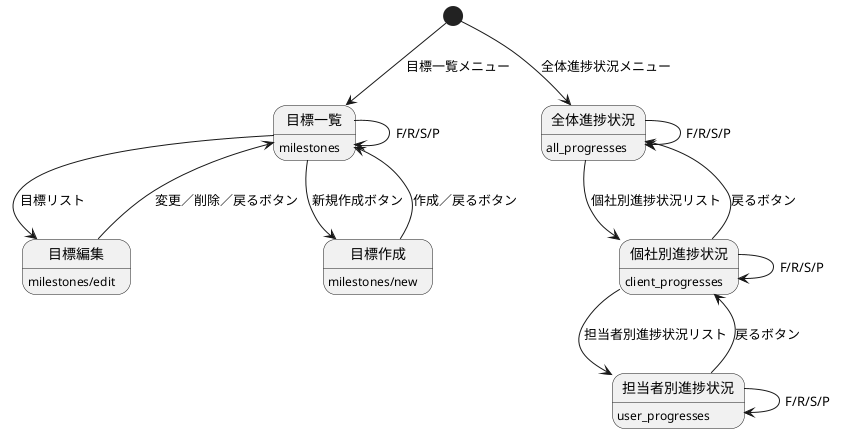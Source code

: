 @startuml 目標管理
[*]--> 目標一覧: 目標一覧メニュー

目標一覧 --> 目標編集: 目標リスト
目標編集 --> 目標一覧: 変更／削除／戻るボタン

目標一覧 --> 目標作成: 新規作成ボタン
目標作成 --> 目標一覧: 作成／戻るボタン

目標一覧 --> 目標一覧: F/R/S/P

目標一覧: milestones
目標作成: milestones/new
目標編集: milestones/edit

[*] --> 全体進捗状況: 全体進捗状況メニュー

全体進捗状況 --> 個社別進捗状況: 個社別進捗状況リスト
個社別進捗状況 --> 全体進捗状況: 戻るボタン

個社別進捗状況 --> 担当者別進捗状況: 担当者別進捗状況リスト
担当者別進捗状況 --> 個社別進捗状況: 戻るボタン

全体進捗状況 --> 全体進捗状況: F/R/S/P
個社別進捗状況 --> 個社別進捗状況: F/R/S/P
担当者別進捗状況 --> 担当者別進捗状況: F/R/S/P

全体進捗状況: all_progresses
個社別進捗状況: client_progresses
担当者別進捗状況: user_progresses
@enduml